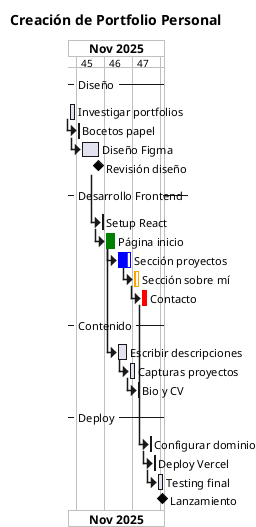 @startgantt
title Creación de Portfolio Personal
printscale weekly

Project starts 2025-11-01

-- Diseño --
[Investigar portfolios] lasts 2 days
[Bocetos papel] lasts 1 day and starts at [Investigar portfolios]'s end
[Diseño Figma] lasts 5 days and starts at [Bocetos papel]'s end
[Revisión diseño] happens at [Diseño Figma]'s end

-- Desarrollo Frontend --
[Setup React] lasts 1 day and starts at [Revisión diseño]'s end
[Página inicio] lasts 3 days and starts at [Setup React]'s end
[Página inicio] is 100% completed and is colored in Green

[Sección proyectos] lasts 4 days and starts at [Página inicio]'s end
[Sección proyectos] is 80% completed and is colored in Blue

[Sección sobre mí] lasts 2 days and starts at [Sección proyectos]'s end
[Sección sobre mí] is 50% completed and is colored in Orange

[Contacto] lasts 2 days and starts at [Sección sobre mí]'s end
[Contacto] is colored in Red

-- Contenido --
[Escribir descripciones] lasts 3 days and starts at [Página inicio]'s end
[Capturas proyectos] lasts 2 days and starts at [Escribir descripciones]'s end
[Bio y CV] lasts 1 day and starts at [Capturas proyectos]'s end

-- Deploy --
[Configurar dominio] lasts 1 day and starts at [Contacto]'s end
[Deploy Vercel] lasts 1 day and starts at [Configurar dominio]'s end
[Testing final] lasts 2 days and starts at [Deploy Vercel]'s end
[Lanzamiento] happens at [Testing final]'s end

@endgantt